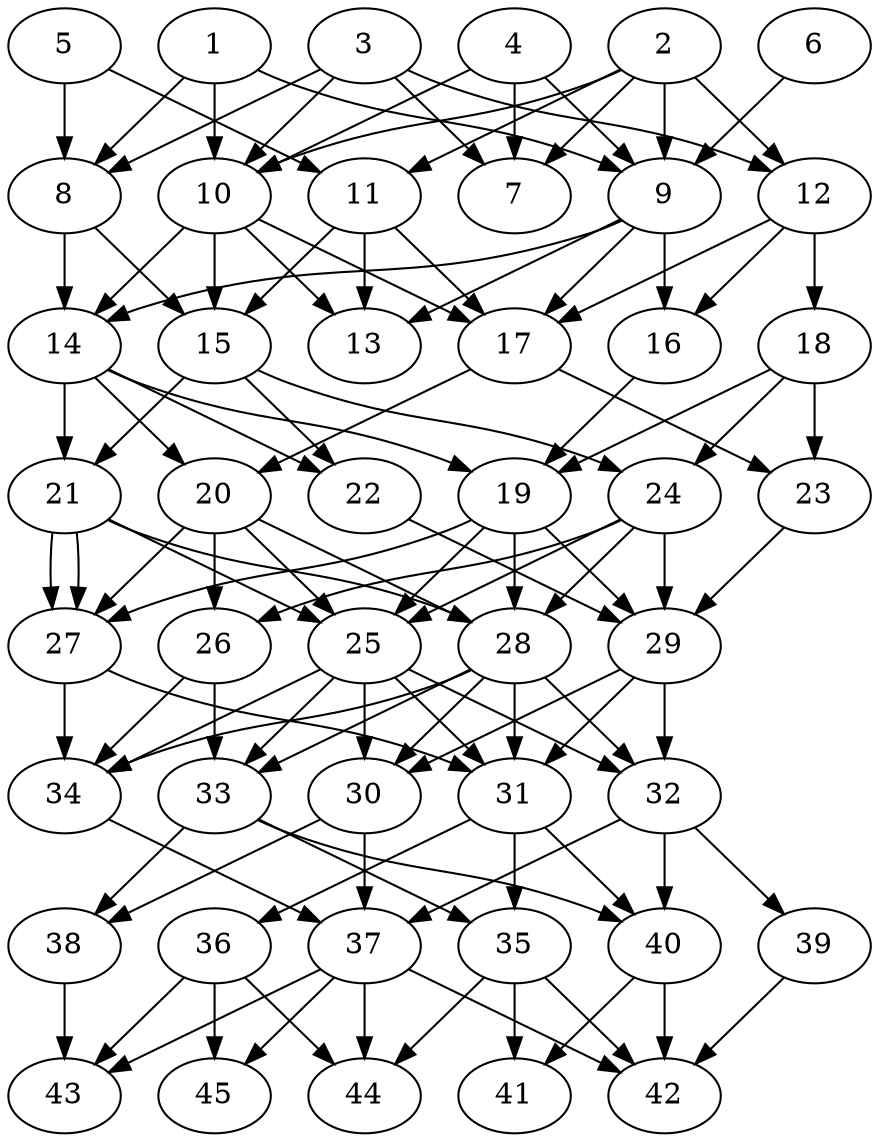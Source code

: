 // DAG automatically generated by daggen at Thu Oct  3 14:07:24 2019
// ./daggen --dot -n 45 --ccr 0.4 --fat 0.5 --regular 0.9 --density 0.7 --mindata 5242880 --maxdata 52428800 
digraph G {
  1 [size="111088640", alpha="0.16", expect_size="44435456"] 
  1 -> 8 [size ="44435456"]
  1 -> 9 [size ="44435456"]
  1 -> 10 [size ="44435456"]
  2 [size="44195840", alpha="0.11", expect_size="17678336"] 
  2 -> 7 [size ="17678336"]
  2 -> 9 [size ="17678336"]
  2 -> 10 [size ="17678336"]
  2 -> 11 [size ="17678336"]
  2 -> 12 [size ="17678336"]
  3 [size="116083200", alpha="0.17", expect_size="46433280"] 
  3 -> 7 [size ="46433280"]
  3 -> 8 [size ="46433280"]
  3 -> 10 [size ="46433280"]
  3 -> 12 [size ="46433280"]
  4 [size="17538560", alpha="0.04", expect_size="7015424"] 
  4 -> 7 [size ="7015424"]
  4 -> 9 [size ="7015424"]
  4 -> 10 [size ="7015424"]
  5 [size="62062080", alpha="0.07", expect_size="24824832"] 
  5 -> 8 [size ="24824832"]
  5 -> 11 [size ="24824832"]
  6 [size="34406400", alpha="0.02", expect_size="13762560"] 
  6 -> 9 [size ="13762560"]
  7 [size="106122240", alpha="0.16", expect_size="42448896"] 
  8 [size="76003840", alpha="0.06", expect_size="30401536"] 
  8 -> 14 [size ="30401536"]
  8 -> 15 [size ="30401536"]
  9 [size="37547520", alpha="0.03", expect_size="15019008"] 
  9 -> 13 [size ="15019008"]
  9 -> 14 [size ="15019008"]
  9 -> 16 [size ="15019008"]
  9 -> 17 [size ="15019008"]
  10 [size="82391040", alpha="0.19", expect_size="32956416"] 
  10 -> 13 [size ="32956416"]
  10 -> 14 [size ="32956416"]
  10 -> 15 [size ="32956416"]
  10 -> 17 [size ="32956416"]
  11 [size="94115840", alpha="0.01", expect_size="37646336"] 
  11 -> 13 [size ="37646336"]
  11 -> 15 [size ="37646336"]
  11 -> 17 [size ="37646336"]
  12 [size="71393280", alpha="0.03", expect_size="28557312"] 
  12 -> 16 [size ="28557312"]
  12 -> 17 [size ="28557312"]
  12 -> 18 [size ="28557312"]
  13 [size="15902720", alpha="0.20", expect_size="6361088"] 
  14 [size="113351680", alpha="0.01", expect_size="45340672"] 
  14 -> 19 [size ="45340672"]
  14 -> 20 [size ="45340672"]
  14 -> 21 [size ="45340672"]
  14 -> 22 [size ="45340672"]
  15 [size="19525120", alpha="0.11", expect_size="7810048"] 
  15 -> 21 [size ="7810048"]
  15 -> 22 [size ="7810048"]
  15 -> 24 [size ="7810048"]
  16 [size="62888960", alpha="0.01", expect_size="25155584"] 
  16 -> 19 [size ="25155584"]
  17 [size="76234240", alpha="0.07", expect_size="30493696"] 
  17 -> 20 [size ="30493696"]
  17 -> 23 [size ="30493696"]
  18 [size="50119680", alpha="0.14", expect_size="20047872"] 
  18 -> 19 [size ="20047872"]
  18 -> 23 [size ="20047872"]
  18 -> 24 [size ="20047872"]
  19 [size="84659200", alpha="0.13", expect_size="33863680"] 
  19 -> 25 [size ="33863680"]
  19 -> 27 [size ="33863680"]
  19 -> 28 [size ="33863680"]
  19 -> 29 [size ="33863680"]
  20 [size="102277120", alpha="0.17", expect_size="40910848"] 
  20 -> 25 [size ="40910848"]
  20 -> 26 [size ="40910848"]
  20 -> 27 [size ="40910848"]
  20 -> 28 [size ="40910848"]
  21 [size="96642560", alpha="0.19", expect_size="38657024"] 
  21 -> 25 [size ="38657024"]
  21 -> 27 [size ="38657024"]
  21 -> 27 [size ="38657024"]
  21 -> 28 [size ="38657024"]
  22 [size="101301760", alpha="0.05", expect_size="40520704"] 
  22 -> 29 [size ="40520704"]
  23 [size="116992000", alpha="0.10", expect_size="46796800"] 
  23 -> 29 [size ="46796800"]
  24 [size="116922880", alpha="0.14", expect_size="46769152"] 
  24 -> 25 [size ="46769152"]
  24 -> 26 [size ="46769152"]
  24 -> 28 [size ="46769152"]
  24 -> 29 [size ="46769152"]
  25 [size="121085440", alpha="0.08", expect_size="48434176"] 
  25 -> 30 [size ="48434176"]
  25 -> 31 [size ="48434176"]
  25 -> 32 [size ="48434176"]
  25 -> 33 [size ="48434176"]
  25 -> 34 [size ="48434176"]
  26 [size="67133440", alpha="0.04", expect_size="26853376"] 
  26 -> 33 [size ="26853376"]
  26 -> 34 [size ="26853376"]
  27 [size="72450560", alpha="0.17", expect_size="28980224"] 
  27 -> 31 [size ="28980224"]
  27 -> 34 [size ="28980224"]
  28 [size="115115520", alpha="0.00", expect_size="46046208"] 
  28 -> 30 [size ="46046208"]
  28 -> 31 [size ="46046208"]
  28 -> 32 [size ="46046208"]
  28 -> 33 [size ="46046208"]
  28 -> 34 [size ="46046208"]
  29 [size="77355520", alpha="0.08", expect_size="30942208"] 
  29 -> 30 [size ="30942208"]
  29 -> 31 [size ="30942208"]
  29 -> 32 [size ="30942208"]
  30 [size="33226240", alpha="0.07", expect_size="13290496"] 
  30 -> 37 [size ="13290496"]
  30 -> 38 [size ="13290496"]
  31 [size="17369600", alpha="0.20", expect_size="6947840"] 
  31 -> 35 [size ="6947840"]
  31 -> 36 [size ="6947840"]
  31 -> 40 [size ="6947840"]
  32 [size="127769600", alpha="0.02", expect_size="51107840"] 
  32 -> 37 [size ="51107840"]
  32 -> 39 [size ="51107840"]
  32 -> 40 [size ="51107840"]
  33 [size="41620480", alpha="0.06", expect_size="16648192"] 
  33 -> 35 [size ="16648192"]
  33 -> 38 [size ="16648192"]
  33 -> 40 [size ="16648192"]
  34 [size="97827840", alpha="0.06", expect_size="39131136"] 
  34 -> 37 [size ="39131136"]
  35 [size="64898560", alpha="0.07", expect_size="25959424"] 
  35 -> 41 [size ="25959424"]
  35 -> 42 [size ="25959424"]
  35 -> 44 [size ="25959424"]
  36 [size="109752320", alpha="0.17", expect_size="43900928"] 
  36 -> 43 [size ="43900928"]
  36 -> 44 [size ="43900928"]
  36 -> 45 [size ="43900928"]
  37 [size="17758720", alpha="0.17", expect_size="7103488"] 
  37 -> 42 [size ="7103488"]
  37 -> 43 [size ="7103488"]
  37 -> 44 [size ="7103488"]
  37 -> 45 [size ="7103488"]
  38 [size="117867520", alpha="0.04", expect_size="47147008"] 
  38 -> 43 [size ="47147008"]
  39 [size="119078400", alpha="0.03", expect_size="47631360"] 
  39 -> 42 [size ="47631360"]
  40 [size="45834240", alpha="0.17", expect_size="18333696"] 
  40 -> 41 [size ="18333696"]
  40 -> 42 [size ="18333696"]
  41 [size="85386240", alpha="0.05", expect_size="34154496"] 
  42 [size="82816000", alpha="0.08", expect_size="33126400"] 
  43 [size="96404480", alpha="0.09", expect_size="38561792"] 
  44 [size="128952320", alpha="0.07", expect_size="51580928"] 
  45 [size="44774400", alpha="0.04", expect_size="17909760"] 
}
